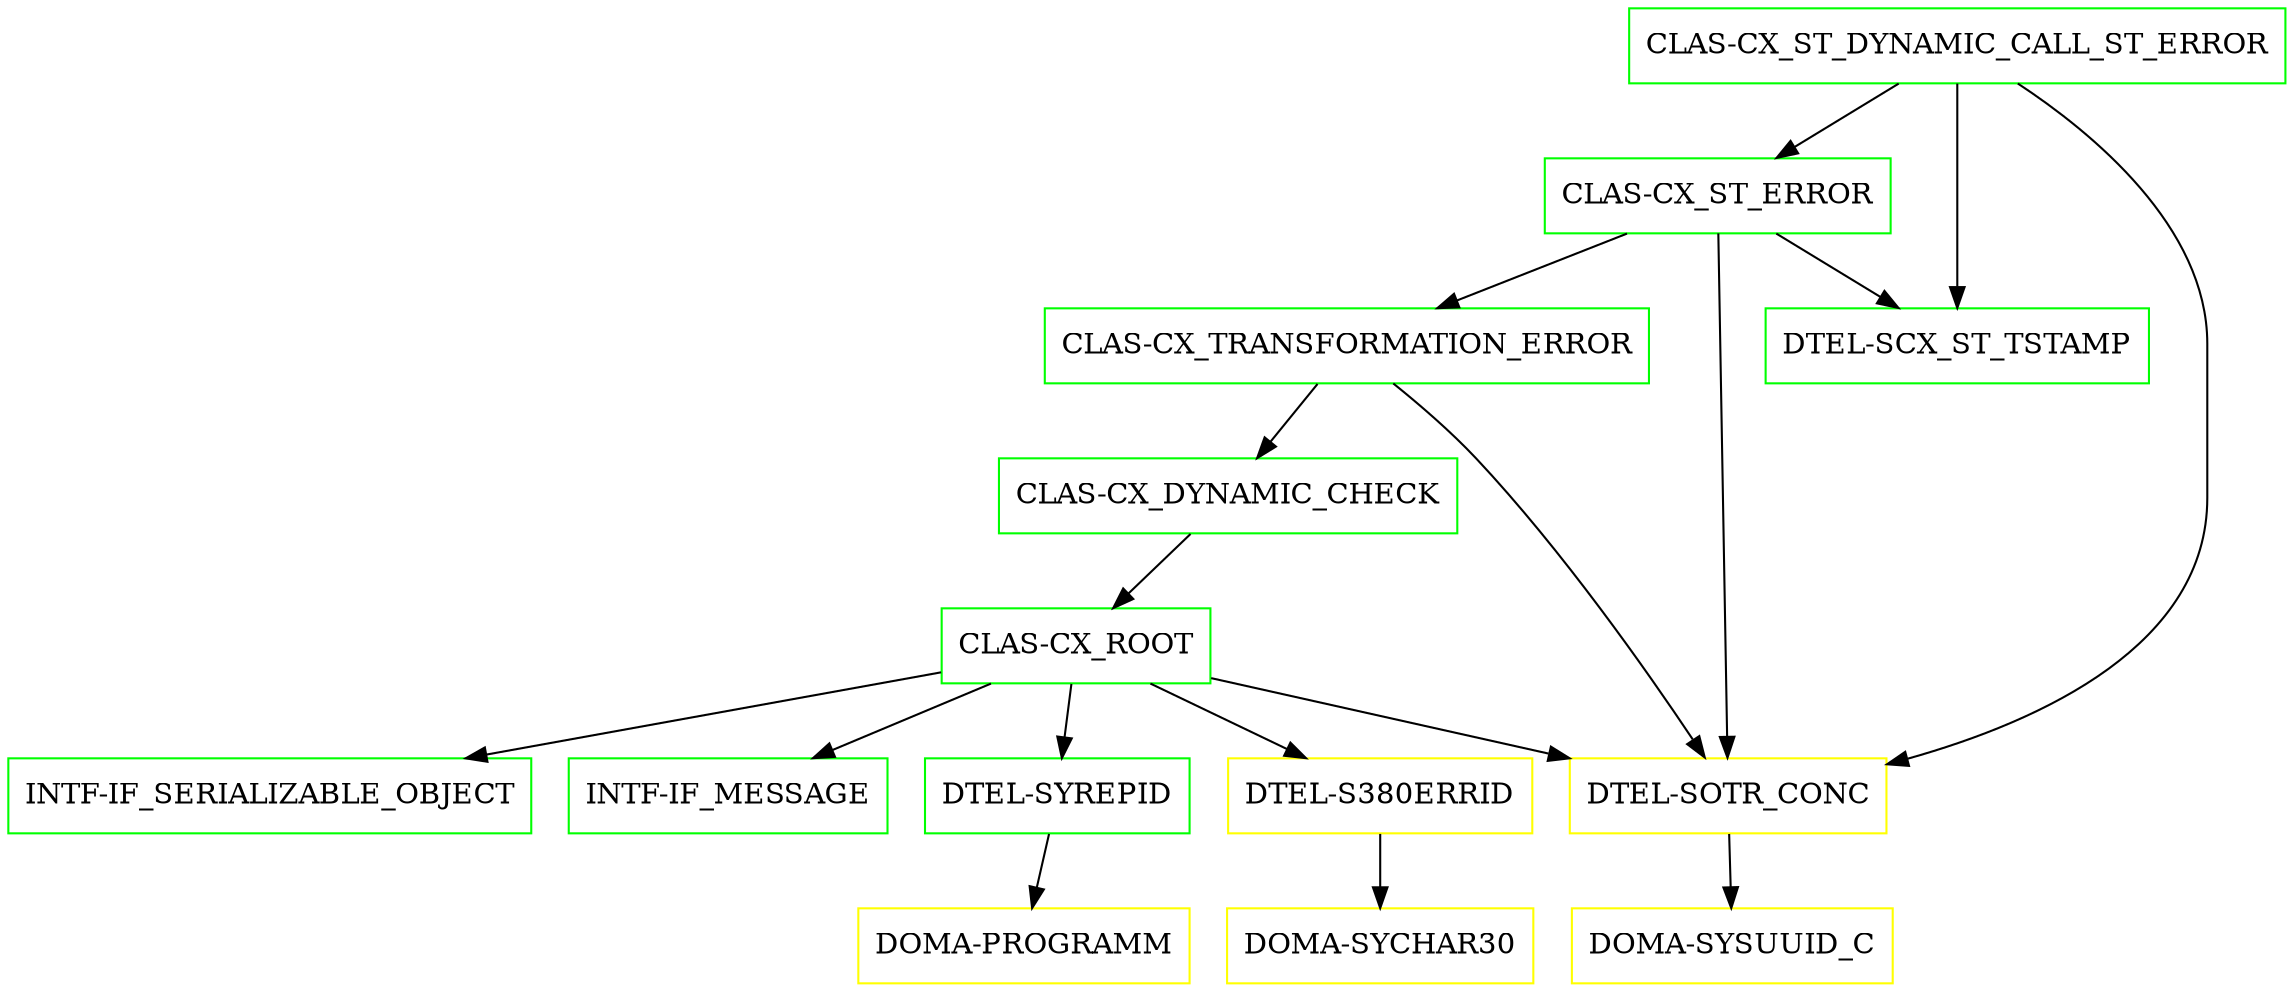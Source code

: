 digraph G {
  "CLAS-CX_ST_DYNAMIC_CALL_ST_ERROR" [shape=box,color=green];
  "CLAS-CX_ST_ERROR" [shape=box,color=green,URL="./CLAS_CX_ST_ERROR.html"];
  "CLAS-CX_TRANSFORMATION_ERROR" [shape=box,color=green,URL="./CLAS_CX_TRANSFORMATION_ERROR.html"];
  "CLAS-CX_DYNAMIC_CHECK" [shape=box,color=green,URL="./CLAS_CX_DYNAMIC_CHECK.html"];
  "CLAS-CX_ROOT" [shape=box,color=green,URL="./CLAS_CX_ROOT.html"];
  "INTF-IF_SERIALIZABLE_OBJECT" [shape=box,color=green,URL="./INTF_IF_SERIALIZABLE_OBJECT.html"];
  "INTF-IF_MESSAGE" [shape=box,color=green,URL="./INTF_IF_MESSAGE.html"];
  "DTEL-SYREPID" [shape=box,color=green,URL="./DTEL_SYREPID.html"];
  "DOMA-PROGRAMM" [shape=box,color=yellow,URL="./DOMA_PROGRAMM.html"];
  "DTEL-S380ERRID" [shape=box,color=yellow,URL="./DTEL_S380ERRID.html"];
  "DOMA-SYCHAR30" [shape=box,color=yellow,URL="./DOMA_SYCHAR30.html"];
  "DTEL-SOTR_CONC" [shape=box,color=yellow,URL="./DTEL_SOTR_CONC.html"];
  "DOMA-SYSUUID_C" [shape=box,color=yellow,URL="./DOMA_SYSUUID_C.html"];
  "DTEL-SCX_ST_TSTAMP" [shape=box,color=green,URL="./DTEL_SCX_ST_TSTAMP.html"];
  "CLAS-CX_ST_DYNAMIC_CALL_ST_ERROR" -> "DTEL-SOTR_CONC";
  "CLAS-CX_ST_DYNAMIC_CALL_ST_ERROR" -> "DTEL-SCX_ST_TSTAMP";
  "CLAS-CX_ST_DYNAMIC_CALL_ST_ERROR" -> "CLAS-CX_ST_ERROR";
  "CLAS-CX_ST_ERROR" -> "DTEL-SOTR_CONC";
  "CLAS-CX_ST_ERROR" -> "DTEL-SCX_ST_TSTAMP";
  "CLAS-CX_ST_ERROR" -> "CLAS-CX_TRANSFORMATION_ERROR";
  "CLAS-CX_TRANSFORMATION_ERROR" -> "DTEL-SOTR_CONC";
  "CLAS-CX_TRANSFORMATION_ERROR" -> "CLAS-CX_DYNAMIC_CHECK";
  "CLAS-CX_DYNAMIC_CHECK" -> "CLAS-CX_ROOT";
  "CLAS-CX_ROOT" -> "DTEL-SOTR_CONC";
  "CLAS-CX_ROOT" -> "DTEL-S380ERRID";
  "CLAS-CX_ROOT" -> "DTEL-SYREPID";
  "CLAS-CX_ROOT" -> "INTF-IF_MESSAGE";
  "CLAS-CX_ROOT" -> "INTF-IF_SERIALIZABLE_OBJECT";
  "DTEL-SYREPID" -> "DOMA-PROGRAMM";
  "DTEL-S380ERRID" -> "DOMA-SYCHAR30";
  "DTEL-SOTR_CONC" -> "DOMA-SYSUUID_C";
}
